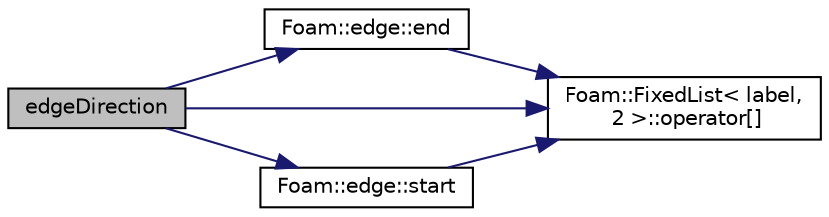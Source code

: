 digraph "edgeDirection"
{
  bgcolor="transparent";
  edge [fontname="Helvetica",fontsize="10",labelfontname="Helvetica",labelfontsize="10"];
  node [fontname="Helvetica",fontsize="10",shape=record];
  rankdir="LR";
  Node1 [label="edgeDirection",height=0.2,width=0.4,color="black", fillcolor="grey75", style="filled", fontcolor="black"];
  Node1 -> Node2 [color="midnightblue",fontsize="10",style="solid",fontname="Helvetica"];
  Node2 [label="Foam::edge::end",height=0.2,width=0.4,color="black",URL="$a00611.html#a8ed0e876210c2c116b5694307a830518",tooltip="Return end vertex label. "];
  Node2 -> Node3 [color="midnightblue",fontsize="10",style="solid",fontname="Helvetica"];
  Node3 [label="Foam::FixedList\< label,\l 2 \>::operator[]",height=0.2,width=0.4,color="black",URL="$a00823.html#a851e28f7788bbc82f5a4aa9f0efdefe4",tooltip="Return element of FixedList. "];
  Node1 -> Node3 [color="midnightblue",fontsize="10",style="solid",fontname="Helvetica"];
  Node1 -> Node4 [color="midnightblue",fontsize="10",style="solid",fontname="Helvetica"];
  Node4 [label="Foam::edge::start",height=0.2,width=0.4,color="black",URL="$a00611.html#a96b607a9a9baa575783b4af443ef613f",tooltip="Return start vertex label. "];
  Node4 -> Node3 [color="midnightblue",fontsize="10",style="solid",fontname="Helvetica"];
}
